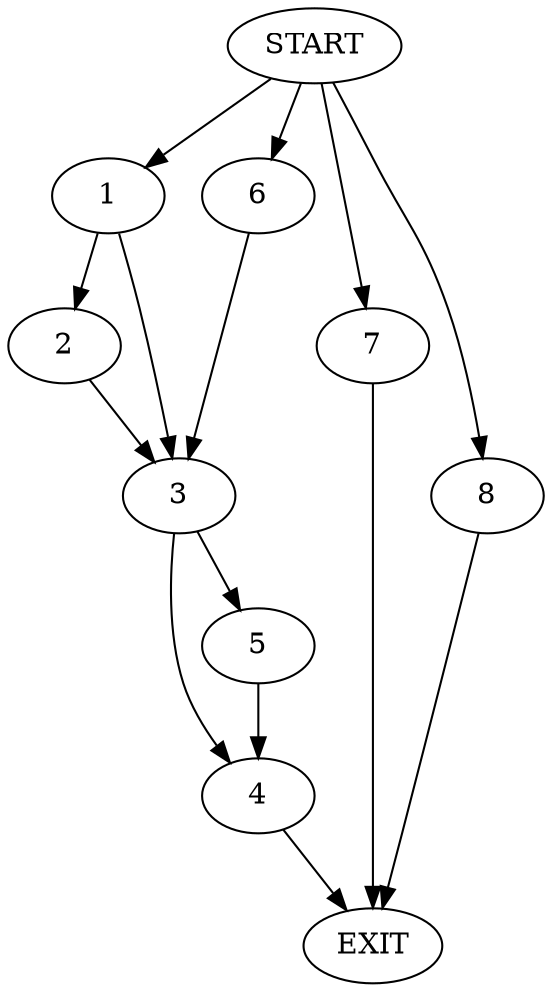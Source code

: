 digraph {
0 [label="START"]
9 [label="EXIT"]
0 -> 1
1 -> 2
1 -> 3
2 -> 3
3 -> 4
3 -> 5
0 -> 6
6 -> 3
5 -> 4
4 -> 9
0 -> 7
7 -> 9
0 -> 8
8 -> 9
}

